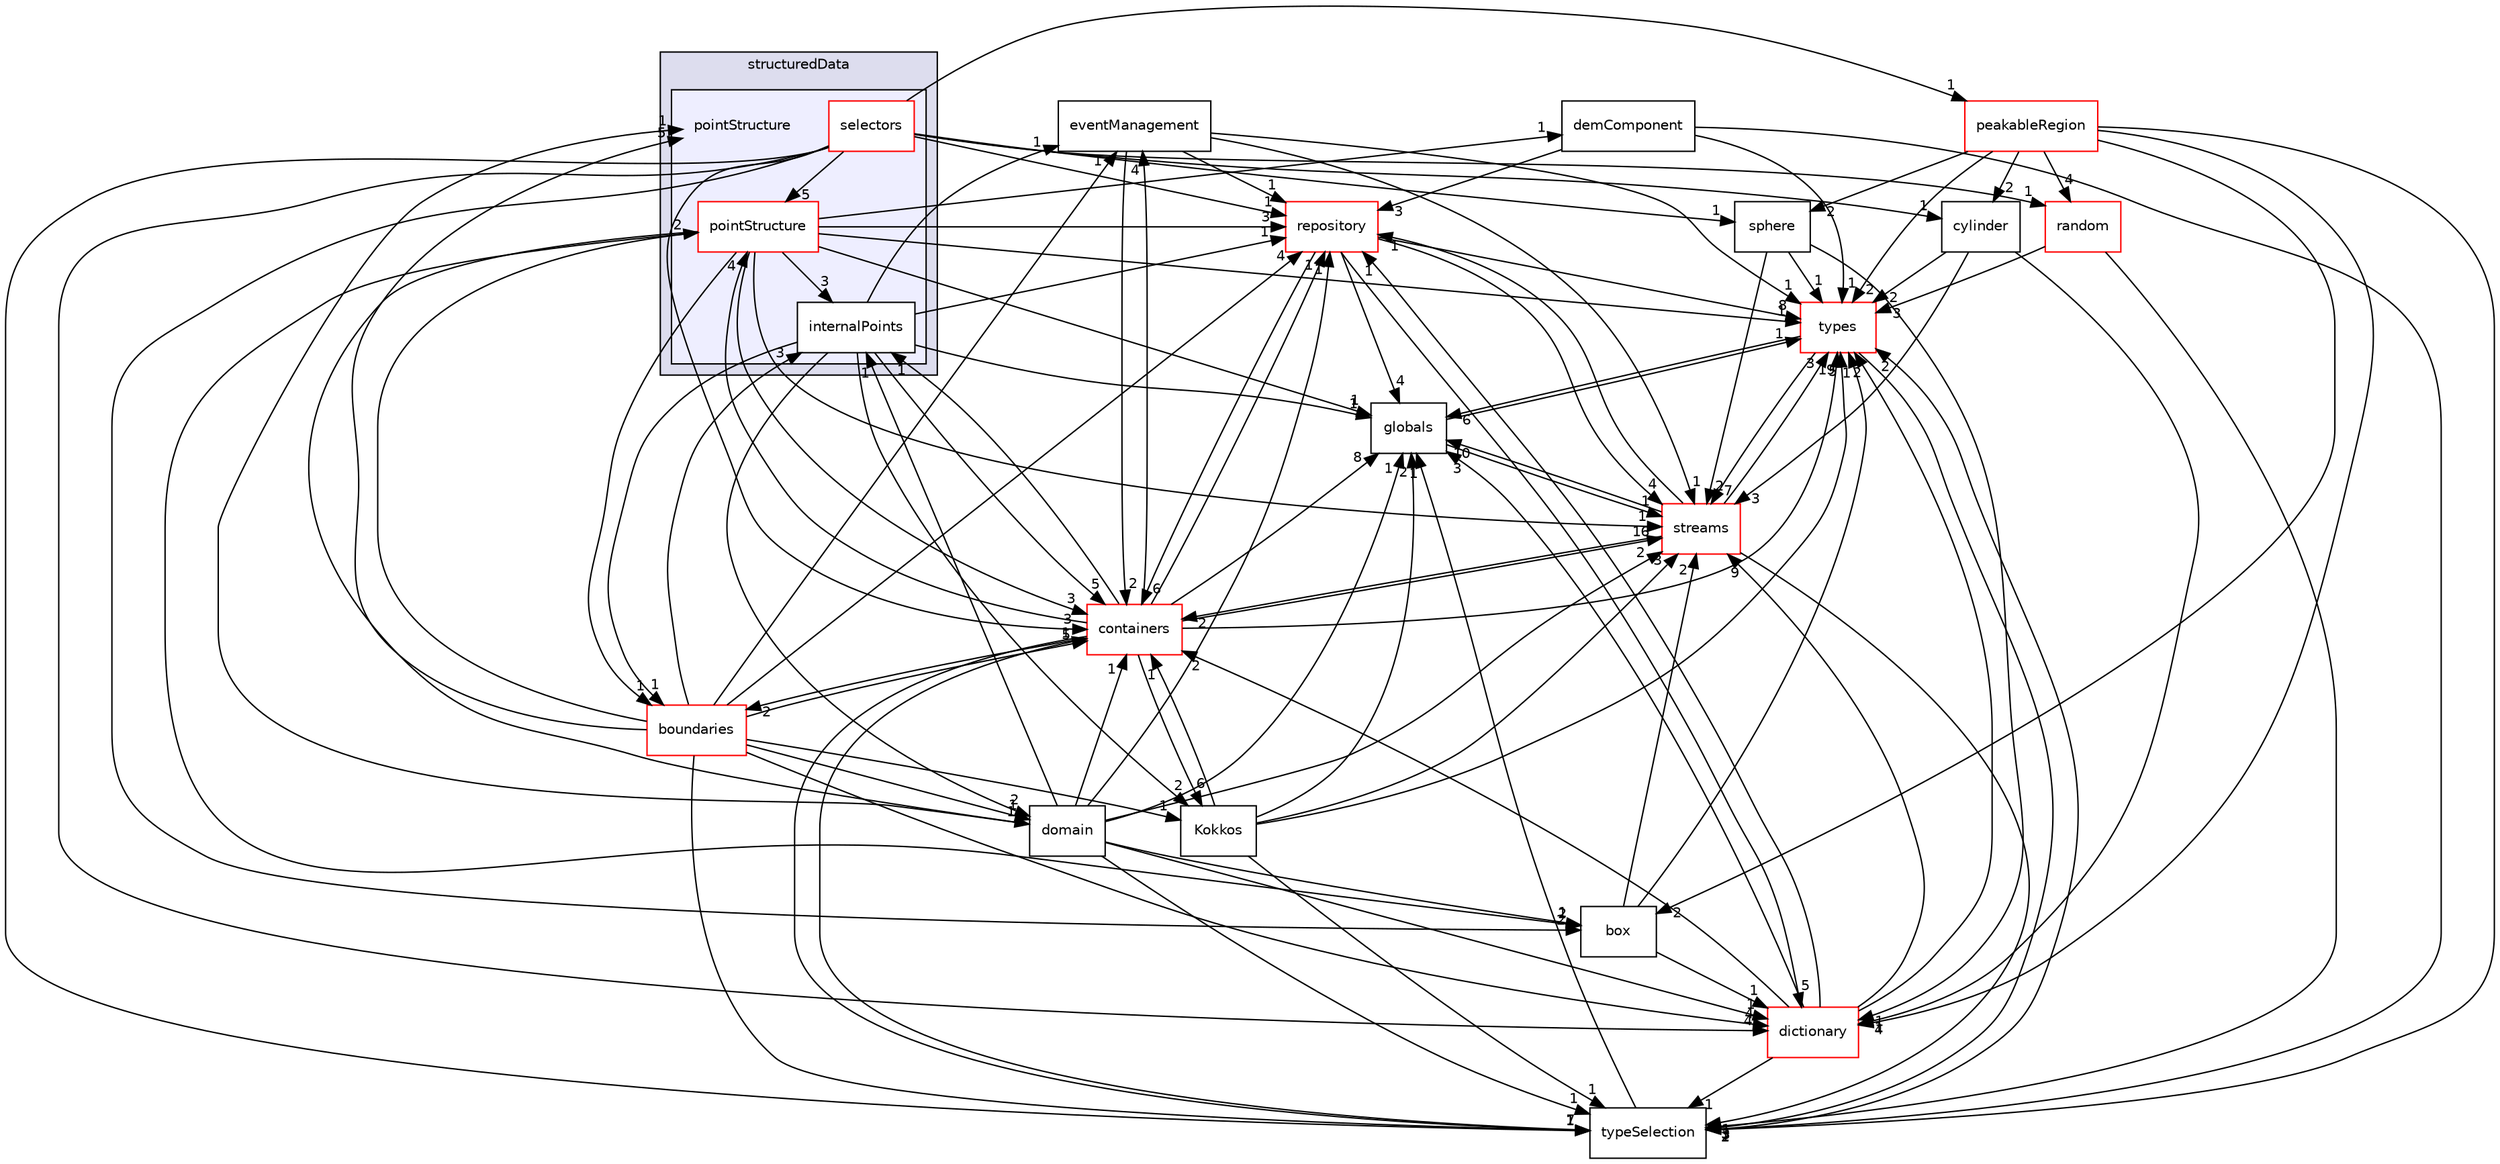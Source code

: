 digraph "src/phasicFlow/structuredData/pointStructure" {
  compound=true
  node [ fontsize="10", fontname="Helvetica"];
  edge [ labelfontsize="10", labelfontname="Helvetica"];
  subgraph clusterdir_0b265ec0eb5bc5fbad75b6fd7b5b024b {
    graph [ bgcolor="#ddddee", pencolor="black", label="structuredData" fontname="Helvetica", fontsize="10", URL="dir_0b265ec0eb5bc5fbad75b6fd7b5b024b.html"]
  subgraph clusterdir_40d089f5b6543888409b0c9c3858ee92 {
    graph [ bgcolor="#eeeeff", pencolor="black", label="" URL="dir_40d089f5b6543888409b0c9c3858ee92.html"];
    dir_40d089f5b6543888409b0c9c3858ee92 [shape=plaintext label="pointStructure"];
    dir_0df049db956df56296b13033b24e7ee5 [shape=box label="internalPoints" color="black" fillcolor="white" style="filled" URL="dir_0df049db956df56296b13033b24e7ee5.html"];
    dir_ab1bedec1dabb2ed23fd7ef97be7faaf [shape=box label="pointStructure" color="red" fillcolor="white" style="filled" URL="dir_ab1bedec1dabb2ed23fd7ef97be7faaf.html"];
    dir_5063638124a544f0632771a0f8d28fb6 [shape=box label="selectors" color="red" fillcolor="white" style="filled" URL="dir_5063638124a544f0632771a0f8d28fb6.html"];
  }
  }
  dir_3c122f757ce481da214d5e212823922a [shape=box label="sphere" URL="dir_3c122f757ce481da214d5e212823922a.html"];
  dir_c31af67a0d52993121318aee5d15d930 [shape=box label="eventManagement" URL="dir_c31af67a0d52993121318aee5d15d930.html"];
  dir_e8a9bd8d4c80a50a4f7c200c882d5c23 [shape=box label="box" URL="dir_e8a9bd8d4c80a50a4f7c200c882d5c23.html"];
  dir_8a09dd5b7fce343a5c545316ddba4e1b [shape=box label="repository" fillcolor="white" style="filled" color="red" URL="dir_8a09dd5b7fce343a5c545316ddba4e1b.html"];
  dir_e8baec020e471dff3bc06b812491e6c5 [shape=box label="types" fillcolor="white" style="filled" color="red" URL="dir_e8baec020e471dff3bc06b812491e6c5.html"];
  dir_4f9e597021b90228ccac48345da86dec [shape=box label="peakableRegion" fillcolor="white" style="filled" color="red" URL="dir_4f9e597021b90228ccac48345da86dec.html"];
  dir_7ddf0db04b1f8c07b603f7fe8bfa0b22 [shape=box label="domain" URL="dir_7ddf0db04b1f8c07b603f7fe8bfa0b22.html"];
  dir_2239fa6412e9b0224779ec16b2644e86 [shape=box label="cylinder" URL="dir_2239fa6412e9b0224779ec16b2644e86.html"];
  dir_956f0a97b7f785e1c0171e740f1da120 [shape=box label="random" fillcolor="white" style="filled" color="red" URL="dir_956f0a97b7f785e1c0171e740f1da120.html"];
  dir_5f6559faa080c0b07ec2a71fd7e912fc [shape=box label="globals" URL="dir_5f6559faa080c0b07ec2a71fd7e912fc.html"];
  dir_29b407a9c788ba2969f3828ab07e1884 [shape=box label="demComponent" URL="dir_29b407a9c788ba2969f3828ab07e1884.html"];
  dir_b13948a90891cb8a59f39ab8c50a8102 [shape=box label="streams" fillcolor="white" style="filled" color="red" URL="dir_b13948a90891cb8a59f39ab8c50a8102.html"];
  dir_9522ed5fbd948bd0f422a9c3c511773e [shape=box label="Kokkos" URL="dir_9522ed5fbd948bd0f422a9c3c511773e.html"];
  dir_dc531f97377dc219e71eb46f0568c94b [shape=box label="boundaries" fillcolor="white" style="filled" color="red" URL="dir_dc531f97377dc219e71eb46f0568c94b.html"];
  dir_4419dd78bee2bde1362d842a02bd0463 [shape=box label="typeSelection" URL="dir_4419dd78bee2bde1362d842a02bd0463.html"];
  dir_74a3bd5d559eb2469f344a26dc365ad0 [shape=box label="containers" fillcolor="white" style="filled" color="red" URL="dir_74a3bd5d559eb2469f344a26dc365ad0.html"];
  dir_1220c712ed5f98fd84ba71b4848374db [shape=box label="dictionary" fillcolor="white" style="filled" color="red" URL="dir_1220c712ed5f98fd84ba71b4848374db.html"];
  dir_ab1bedec1dabb2ed23fd7ef97be7faaf->dir_e8a9bd8d4c80a50a4f7c200c882d5c23 [headlabel="2", labeldistance=1.5 headhref="dir_000163_000146.html"];
  dir_ab1bedec1dabb2ed23fd7ef97be7faaf->dir_8a09dd5b7fce343a5c545316ddba4e1b [headlabel="3", labeldistance=1.5 headhref="dir_000163_000124.html"];
  dir_ab1bedec1dabb2ed23fd7ef97be7faaf->dir_e8baec020e471dff3bc06b812491e6c5 [headlabel="1", labeldistance=1.5 headhref="dir_000163_000175.html"];
  dir_ab1bedec1dabb2ed23fd7ef97be7faaf->dir_0df049db956df56296b13033b24e7ee5 [headlabel="3", labeldistance=1.5 headhref="dir_000163_000162.html"];
  dir_ab1bedec1dabb2ed23fd7ef97be7faaf->dir_7ddf0db04b1f8c07b603f7fe8bfa0b22 [headlabel="1", labeldistance=1.5 headhref="dir_000163_000148.html"];
  dir_ab1bedec1dabb2ed23fd7ef97be7faaf->dir_5f6559faa080c0b07ec2a71fd7e912fc [headlabel="1", labeldistance=1.5 headhref="dir_000163_000117.html"];
  dir_ab1bedec1dabb2ed23fd7ef97be7faaf->dir_29b407a9c788ba2969f3828ab07e1884 [headlabel="1", labeldistance=1.5 headhref="dir_000163_000111.html"];
  dir_ab1bedec1dabb2ed23fd7ef97be7faaf->dir_b13948a90891cb8a59f39ab8c50a8102 [headlabel="1", labeldistance=1.5 headhref="dir_000163_000131.html"];
  dir_ab1bedec1dabb2ed23fd7ef97be7faaf->dir_dc531f97377dc219e71eb46f0568c94b [headlabel="1", labeldistance=1.5 headhref="dir_000163_000140.html"];
  dir_ab1bedec1dabb2ed23fd7ef97be7faaf->dir_74a3bd5d559eb2469f344a26dc365ad0 [headlabel="3", labeldistance=1.5 headhref="dir_000163_000084.html"];
  dir_3c122f757ce481da214d5e212823922a->dir_e8baec020e471dff3bc06b812491e6c5 [headlabel="1", labeldistance=1.5 headhref="dir_000171_000175.html"];
  dir_3c122f757ce481da214d5e212823922a->dir_b13948a90891cb8a59f39ab8c50a8102 [headlabel="2", labeldistance=1.5 headhref="dir_000171_000131.html"];
  dir_3c122f757ce481da214d5e212823922a->dir_1220c712ed5f98fd84ba71b4848374db [headlabel="1", labeldistance=1.5 headhref="dir_000171_000112.html"];
  dir_c31af67a0d52993121318aee5d15d930->dir_8a09dd5b7fce343a5c545316ddba4e1b [headlabel="1", labeldistance=1.5 headhref="dir_000115_000124.html"];
  dir_c31af67a0d52993121318aee5d15d930->dir_e8baec020e471dff3bc06b812491e6c5 [headlabel="1", labeldistance=1.5 headhref="dir_000115_000175.html"];
  dir_c31af67a0d52993121318aee5d15d930->dir_b13948a90891cb8a59f39ab8c50a8102 [headlabel="1", labeldistance=1.5 headhref="dir_000115_000131.html"];
  dir_c31af67a0d52993121318aee5d15d930->dir_74a3bd5d559eb2469f344a26dc365ad0 [headlabel="2", labeldistance=1.5 headhref="dir_000115_000084.html"];
  dir_e8a9bd8d4c80a50a4f7c200c882d5c23->dir_e8baec020e471dff3bc06b812491e6c5 [headlabel="1", labeldistance=1.5 headhref="dir_000146_000175.html"];
  dir_e8a9bd8d4c80a50a4f7c200c882d5c23->dir_b13948a90891cb8a59f39ab8c50a8102 [headlabel="2", labeldistance=1.5 headhref="dir_000146_000131.html"];
  dir_e8a9bd8d4c80a50a4f7c200c882d5c23->dir_1220c712ed5f98fd84ba71b4848374db [headlabel="1", labeldistance=1.5 headhref="dir_000146_000112.html"];
  dir_8a09dd5b7fce343a5c545316ddba4e1b->dir_e8baec020e471dff3bc06b812491e6c5 [headlabel="8", labeldistance=1.5 headhref="dir_000124_000175.html"];
  dir_8a09dd5b7fce343a5c545316ddba4e1b->dir_5f6559faa080c0b07ec2a71fd7e912fc [headlabel="4", labeldistance=1.5 headhref="dir_000124_000117.html"];
  dir_8a09dd5b7fce343a5c545316ddba4e1b->dir_b13948a90891cb8a59f39ab8c50a8102 [headlabel="4", labeldistance=1.5 headhref="dir_000124_000131.html"];
  dir_8a09dd5b7fce343a5c545316ddba4e1b->dir_74a3bd5d559eb2469f344a26dc365ad0 [headlabel="6", labeldistance=1.5 headhref="dir_000124_000084.html"];
  dir_8a09dd5b7fce343a5c545316ddba4e1b->dir_1220c712ed5f98fd84ba71b4848374db [headlabel="5", labeldistance=1.5 headhref="dir_000124_000112.html"];
  dir_e8baec020e471dff3bc06b812491e6c5->dir_5f6559faa080c0b07ec2a71fd7e912fc [headlabel="6", labeldistance=1.5 headhref="dir_000175_000117.html"];
  dir_e8baec020e471dff3bc06b812491e6c5->dir_b13948a90891cb8a59f39ab8c50a8102 [headlabel="7", labeldistance=1.5 headhref="dir_000175_000131.html"];
  dir_e8baec020e471dff3bc06b812491e6c5->dir_4419dd78bee2bde1362d842a02bd0463 [headlabel="3", labeldistance=1.5 headhref="dir_000175_000179.html"];
  dir_0df049db956df56296b13033b24e7ee5->dir_c31af67a0d52993121318aee5d15d930 [headlabel="1", labeldistance=1.5 headhref="dir_000162_000115.html"];
  dir_0df049db956df56296b13033b24e7ee5->dir_8a09dd5b7fce343a5c545316ddba4e1b [headlabel="1", labeldistance=1.5 headhref="dir_000162_000124.html"];
  dir_0df049db956df56296b13033b24e7ee5->dir_7ddf0db04b1f8c07b603f7fe8bfa0b22 [headlabel="2", labeldistance=1.5 headhref="dir_000162_000148.html"];
  dir_0df049db956df56296b13033b24e7ee5->dir_5f6559faa080c0b07ec2a71fd7e912fc [headlabel="1", labeldistance=1.5 headhref="dir_000162_000117.html"];
  dir_0df049db956df56296b13033b24e7ee5->dir_9522ed5fbd948bd0f422a9c3c511773e [headlabel="2", labeldistance=1.5 headhref="dir_000162_000118.html"];
  dir_0df049db956df56296b13033b24e7ee5->dir_dc531f97377dc219e71eb46f0568c94b [headlabel="1", labeldistance=1.5 headhref="dir_000162_000140.html"];
  dir_0df049db956df56296b13033b24e7ee5->dir_74a3bd5d559eb2469f344a26dc365ad0 [headlabel="5", labeldistance=1.5 headhref="dir_000162_000084.html"];
  dir_4f9e597021b90228ccac48345da86dec->dir_3c122f757ce481da214d5e212823922a [headlabel="2", labeldistance=1.5 headhref="dir_000152_000171.html"];
  dir_4f9e597021b90228ccac48345da86dec->dir_e8a9bd8d4c80a50a4f7c200c882d5c23 [headlabel="2", labeldistance=1.5 headhref="dir_000152_000146.html"];
  dir_4f9e597021b90228ccac48345da86dec->dir_e8baec020e471dff3bc06b812491e6c5 [headlabel="2", labeldistance=1.5 headhref="dir_000152_000175.html"];
  dir_4f9e597021b90228ccac48345da86dec->dir_2239fa6412e9b0224779ec16b2644e86 [headlabel="2", labeldistance=1.5 headhref="dir_000152_000147.html"];
  dir_4f9e597021b90228ccac48345da86dec->dir_956f0a97b7f785e1c0171e740f1da120 [headlabel="4", labeldistance=1.5 headhref="dir_000152_000120.html"];
  dir_4f9e597021b90228ccac48345da86dec->dir_4419dd78bee2bde1362d842a02bd0463 [headlabel="2", labeldistance=1.5 headhref="dir_000152_000179.html"];
  dir_4f9e597021b90228ccac48345da86dec->dir_1220c712ed5f98fd84ba71b4848374db [headlabel="4", labeldistance=1.5 headhref="dir_000152_000112.html"];
  dir_7ddf0db04b1f8c07b603f7fe8bfa0b22->dir_40d089f5b6543888409b0c9c3858ee92 [headlabel="1", labeldistance=1.5 headhref="dir_000148_000161.html"];
  dir_7ddf0db04b1f8c07b603f7fe8bfa0b22->dir_e8a9bd8d4c80a50a4f7c200c882d5c23 [headlabel="1", labeldistance=1.5 headhref="dir_000148_000146.html"];
  dir_7ddf0db04b1f8c07b603f7fe8bfa0b22->dir_8a09dd5b7fce343a5c545316ddba4e1b [headlabel="1", labeldistance=1.5 headhref="dir_000148_000124.html"];
  dir_7ddf0db04b1f8c07b603f7fe8bfa0b22->dir_0df049db956df56296b13033b24e7ee5 [headlabel="1", labeldistance=1.5 headhref="dir_000148_000162.html"];
  dir_7ddf0db04b1f8c07b603f7fe8bfa0b22->dir_5f6559faa080c0b07ec2a71fd7e912fc [headlabel="1", labeldistance=1.5 headhref="dir_000148_000117.html"];
  dir_7ddf0db04b1f8c07b603f7fe8bfa0b22->dir_b13948a90891cb8a59f39ab8c50a8102 [headlabel="2", labeldistance=1.5 headhref="dir_000148_000131.html"];
  dir_7ddf0db04b1f8c07b603f7fe8bfa0b22->dir_4419dd78bee2bde1362d842a02bd0463 [headlabel="1", labeldistance=1.5 headhref="dir_000148_000179.html"];
  dir_7ddf0db04b1f8c07b603f7fe8bfa0b22->dir_74a3bd5d559eb2469f344a26dc365ad0 [headlabel="1", labeldistance=1.5 headhref="dir_000148_000084.html"];
  dir_7ddf0db04b1f8c07b603f7fe8bfa0b22->dir_1220c712ed5f98fd84ba71b4848374db [headlabel="1", labeldistance=1.5 headhref="dir_000148_000112.html"];
  dir_2239fa6412e9b0224779ec16b2644e86->dir_e8baec020e471dff3bc06b812491e6c5 [headlabel="2", labeldistance=1.5 headhref="dir_000147_000175.html"];
  dir_2239fa6412e9b0224779ec16b2644e86->dir_b13948a90891cb8a59f39ab8c50a8102 [headlabel="3", labeldistance=1.5 headhref="dir_000147_000131.html"];
  dir_2239fa6412e9b0224779ec16b2644e86->dir_1220c712ed5f98fd84ba71b4848374db [headlabel="1", labeldistance=1.5 headhref="dir_000147_000112.html"];
  dir_956f0a97b7f785e1c0171e740f1da120->dir_e8baec020e471dff3bc06b812491e6c5 [headlabel="3", labeldistance=1.5 headhref="dir_000120_000175.html"];
  dir_956f0a97b7f785e1c0171e740f1da120->dir_4419dd78bee2bde1362d842a02bd0463 [headlabel="3", labeldistance=1.5 headhref="dir_000120_000179.html"];
  dir_5f6559faa080c0b07ec2a71fd7e912fc->dir_e8baec020e471dff3bc06b812491e6c5 [headlabel="1", labeldistance=1.5 headhref="dir_000117_000175.html"];
  dir_5f6559faa080c0b07ec2a71fd7e912fc->dir_b13948a90891cb8a59f39ab8c50a8102 [headlabel="1", labeldistance=1.5 headhref="dir_000117_000131.html"];
  dir_29b407a9c788ba2969f3828ab07e1884->dir_8a09dd5b7fce343a5c545316ddba4e1b [headlabel="3", labeldistance=1.5 headhref="dir_000111_000124.html"];
  dir_29b407a9c788ba2969f3828ab07e1884->dir_e8baec020e471dff3bc06b812491e6c5 [headlabel="1", labeldistance=1.5 headhref="dir_000111_000175.html"];
  dir_29b407a9c788ba2969f3828ab07e1884->dir_4419dd78bee2bde1362d842a02bd0463 [headlabel="1", labeldistance=1.5 headhref="dir_000111_000179.html"];
  dir_b13948a90891cb8a59f39ab8c50a8102->dir_8a09dd5b7fce343a5c545316ddba4e1b [headlabel="1", labeldistance=1.5 headhref="dir_000131_000124.html"];
  dir_b13948a90891cb8a59f39ab8c50a8102->dir_e8baec020e471dff3bc06b812491e6c5 [headlabel="3", labeldistance=1.5 headhref="dir_000131_000175.html"];
  dir_b13948a90891cb8a59f39ab8c50a8102->dir_5f6559faa080c0b07ec2a71fd7e912fc [headlabel="10", labeldistance=1.5 headhref="dir_000131_000117.html"];
  dir_b13948a90891cb8a59f39ab8c50a8102->dir_4419dd78bee2bde1362d842a02bd0463 [headlabel="1", labeldistance=1.5 headhref="dir_000131_000179.html"];
  dir_b13948a90891cb8a59f39ab8c50a8102->dir_74a3bd5d559eb2469f344a26dc365ad0 [headlabel="2", labeldistance=1.5 headhref="dir_000131_000084.html"];
  dir_9522ed5fbd948bd0f422a9c3c511773e->dir_e8baec020e471dff3bc06b812491e6c5 [headlabel="5", labeldistance=1.5 headhref="dir_000118_000175.html"];
  dir_9522ed5fbd948bd0f422a9c3c511773e->dir_5f6559faa080c0b07ec2a71fd7e912fc [headlabel="2", labeldistance=1.5 headhref="dir_000118_000117.html"];
  dir_9522ed5fbd948bd0f422a9c3c511773e->dir_b13948a90891cb8a59f39ab8c50a8102 [headlabel="3", labeldistance=1.5 headhref="dir_000118_000131.html"];
  dir_9522ed5fbd948bd0f422a9c3c511773e->dir_4419dd78bee2bde1362d842a02bd0463 [headlabel="1", labeldistance=1.5 headhref="dir_000118_000179.html"];
  dir_9522ed5fbd948bd0f422a9c3c511773e->dir_74a3bd5d559eb2469f344a26dc365ad0 [headlabel="1", labeldistance=1.5 headhref="dir_000118_000084.html"];
  dir_5063638124a544f0632771a0f8d28fb6->dir_ab1bedec1dabb2ed23fd7ef97be7faaf [headlabel="5", labeldistance=1.5 headhref="dir_000165_000163.html"];
  dir_5063638124a544f0632771a0f8d28fb6->dir_3c122f757ce481da214d5e212823922a [headlabel="1", labeldistance=1.5 headhref="dir_000165_000171.html"];
  dir_5063638124a544f0632771a0f8d28fb6->dir_e8a9bd8d4c80a50a4f7c200c882d5c23 [headlabel="2", labeldistance=1.5 headhref="dir_000165_000146.html"];
  dir_5063638124a544f0632771a0f8d28fb6->dir_8a09dd5b7fce343a5c545316ddba4e1b [headlabel="1", labeldistance=1.5 headhref="dir_000165_000124.html"];
  dir_5063638124a544f0632771a0f8d28fb6->dir_4f9e597021b90228ccac48345da86dec [headlabel="1", labeldistance=1.5 headhref="dir_000165_000152.html"];
  dir_5063638124a544f0632771a0f8d28fb6->dir_2239fa6412e9b0224779ec16b2644e86 [headlabel="1", labeldistance=1.5 headhref="dir_000165_000147.html"];
  dir_5063638124a544f0632771a0f8d28fb6->dir_956f0a97b7f785e1c0171e740f1da120 [headlabel="1", labeldistance=1.5 headhref="dir_000165_000120.html"];
  dir_5063638124a544f0632771a0f8d28fb6->dir_4419dd78bee2bde1362d842a02bd0463 [headlabel="1", labeldistance=1.5 headhref="dir_000165_000179.html"];
  dir_5063638124a544f0632771a0f8d28fb6->dir_74a3bd5d559eb2469f344a26dc365ad0 [headlabel="3", labeldistance=1.5 headhref="dir_000165_000084.html"];
  dir_5063638124a544f0632771a0f8d28fb6->dir_1220c712ed5f98fd84ba71b4848374db [headlabel="4", labeldistance=1.5 headhref="dir_000165_000112.html"];
  dir_dc531f97377dc219e71eb46f0568c94b->dir_ab1bedec1dabb2ed23fd7ef97be7faaf [headlabel="2", labeldistance=1.5 headhref="dir_000140_000163.html"];
  dir_dc531f97377dc219e71eb46f0568c94b->dir_40d089f5b6543888409b0c9c3858ee92 [headlabel="5", labeldistance=1.5 headhref="dir_000140_000161.html"];
  dir_dc531f97377dc219e71eb46f0568c94b->dir_c31af67a0d52993121318aee5d15d930 [headlabel="1", labeldistance=1.5 headhref="dir_000140_000115.html"];
  dir_dc531f97377dc219e71eb46f0568c94b->dir_8a09dd5b7fce343a5c545316ddba4e1b [headlabel="4", labeldistance=1.5 headhref="dir_000140_000124.html"];
  dir_dc531f97377dc219e71eb46f0568c94b->dir_0df049db956df56296b13033b24e7ee5 [headlabel="3", labeldistance=1.5 headhref="dir_000140_000162.html"];
  dir_dc531f97377dc219e71eb46f0568c94b->dir_7ddf0db04b1f8c07b603f7fe8bfa0b22 [headlabel="1", labeldistance=1.5 headhref="dir_000140_000148.html"];
  dir_dc531f97377dc219e71eb46f0568c94b->dir_9522ed5fbd948bd0f422a9c3c511773e [headlabel="1", labeldistance=1.5 headhref="dir_000140_000118.html"];
  dir_dc531f97377dc219e71eb46f0568c94b->dir_4419dd78bee2bde1362d842a02bd0463 [headlabel="1", labeldistance=1.5 headhref="dir_000140_000179.html"];
  dir_dc531f97377dc219e71eb46f0568c94b->dir_74a3bd5d559eb2469f344a26dc365ad0 [headlabel="5", labeldistance=1.5 headhref="dir_000140_000084.html"];
  dir_dc531f97377dc219e71eb46f0568c94b->dir_1220c712ed5f98fd84ba71b4848374db [headlabel="4", labeldistance=1.5 headhref="dir_000140_000112.html"];
  dir_4419dd78bee2bde1362d842a02bd0463->dir_e8baec020e471dff3bc06b812491e6c5 [headlabel="2", labeldistance=1.5 headhref="dir_000179_000175.html"];
  dir_4419dd78bee2bde1362d842a02bd0463->dir_5f6559faa080c0b07ec2a71fd7e912fc [headlabel="1", labeldistance=1.5 headhref="dir_000179_000117.html"];
  dir_4419dd78bee2bde1362d842a02bd0463->dir_74a3bd5d559eb2469f344a26dc365ad0 [headlabel="1", labeldistance=1.5 headhref="dir_000179_000084.html"];
  dir_74a3bd5d559eb2469f344a26dc365ad0->dir_ab1bedec1dabb2ed23fd7ef97be7faaf [headlabel="4", labeldistance=1.5 headhref="dir_000084_000163.html"];
  dir_74a3bd5d559eb2469f344a26dc365ad0->dir_c31af67a0d52993121318aee5d15d930 [headlabel="4", labeldistance=1.5 headhref="dir_000084_000115.html"];
  dir_74a3bd5d559eb2469f344a26dc365ad0->dir_8a09dd5b7fce343a5c545316ddba4e1b [headlabel="1", labeldistance=1.5 headhref="dir_000084_000124.html"];
  dir_74a3bd5d559eb2469f344a26dc365ad0->dir_e8baec020e471dff3bc06b812491e6c5 [headlabel="19", labeldistance=1.5 headhref="dir_000084_000175.html"];
  dir_74a3bd5d559eb2469f344a26dc365ad0->dir_0df049db956df56296b13033b24e7ee5 [headlabel="1", labeldistance=1.5 headhref="dir_000084_000162.html"];
  dir_74a3bd5d559eb2469f344a26dc365ad0->dir_5f6559faa080c0b07ec2a71fd7e912fc [headlabel="8", labeldistance=1.5 headhref="dir_000084_000117.html"];
  dir_74a3bd5d559eb2469f344a26dc365ad0->dir_b13948a90891cb8a59f39ab8c50a8102 [headlabel="16", labeldistance=1.5 headhref="dir_000084_000131.html"];
  dir_74a3bd5d559eb2469f344a26dc365ad0->dir_9522ed5fbd948bd0f422a9c3c511773e [headlabel="6", labeldistance=1.5 headhref="dir_000084_000118.html"];
  dir_74a3bd5d559eb2469f344a26dc365ad0->dir_dc531f97377dc219e71eb46f0568c94b [headlabel="2", labeldistance=1.5 headhref="dir_000084_000140.html"];
  dir_74a3bd5d559eb2469f344a26dc365ad0->dir_4419dd78bee2bde1362d842a02bd0463 [headlabel="7", labeldistance=1.5 headhref="dir_000084_000179.html"];
  dir_1220c712ed5f98fd84ba71b4848374db->dir_8a09dd5b7fce343a5c545316ddba4e1b [headlabel="1", labeldistance=1.5 headhref="dir_000112_000124.html"];
  dir_1220c712ed5f98fd84ba71b4848374db->dir_e8baec020e471dff3bc06b812491e6c5 [headlabel="2", labeldistance=1.5 headhref="dir_000112_000175.html"];
  dir_1220c712ed5f98fd84ba71b4848374db->dir_5f6559faa080c0b07ec2a71fd7e912fc [headlabel="3", labeldistance=1.5 headhref="dir_000112_000117.html"];
  dir_1220c712ed5f98fd84ba71b4848374db->dir_b13948a90891cb8a59f39ab8c50a8102 [headlabel="9", labeldistance=1.5 headhref="dir_000112_000131.html"];
  dir_1220c712ed5f98fd84ba71b4848374db->dir_4419dd78bee2bde1362d842a02bd0463 [headlabel="1", labeldistance=1.5 headhref="dir_000112_000179.html"];
  dir_1220c712ed5f98fd84ba71b4848374db->dir_74a3bd5d559eb2469f344a26dc365ad0 [headlabel="2", labeldistance=1.5 headhref="dir_000112_000084.html"];
}
